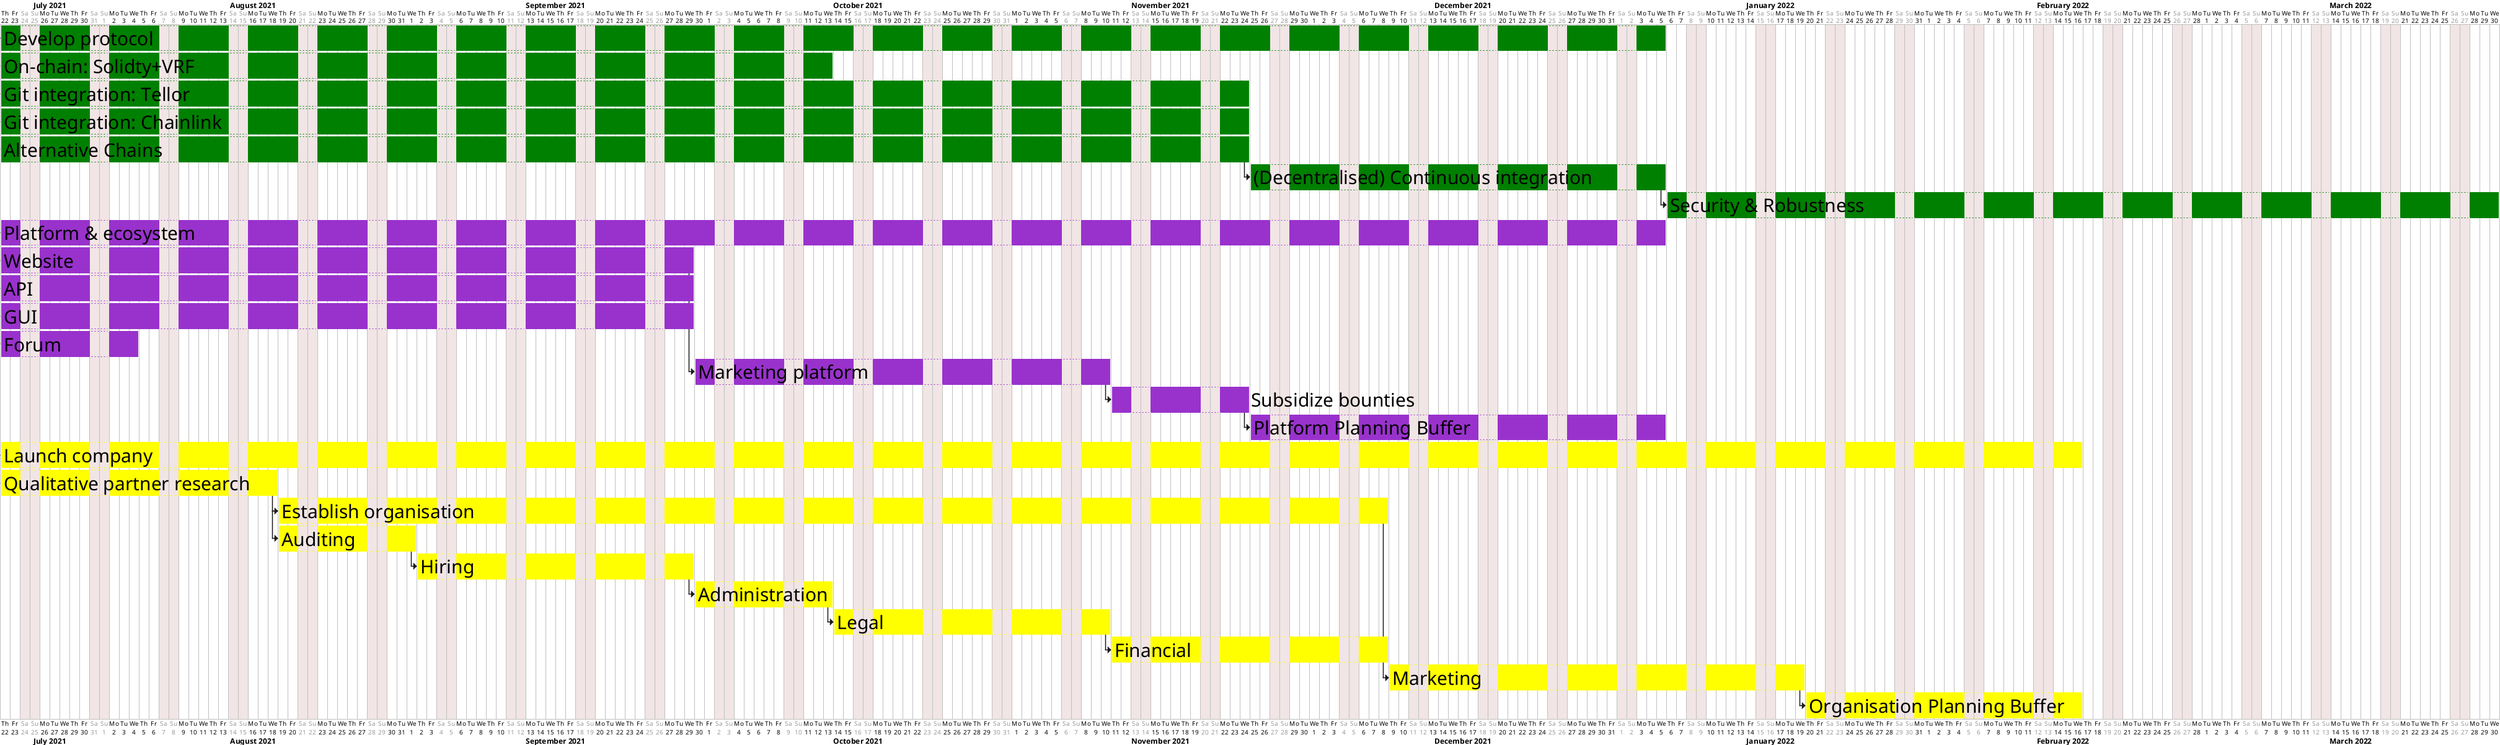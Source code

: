 @startgantt
project starts the 2021/07-22
saturday are closed
sunday are closed
skinparam classFontSize 100

[<size:30>Develop protocol] as [0] lasts 120 days
[<size:30>On-chain: Solidty+VRF] as [0_0] lasts 60 days
[<size:30>Git integration: Tellor] as [0_1] lasts 90 days
[<size:30>Git integration: Chainlink] as [0_2] lasts 90 days
[<size:30>Alternative Chains] as [0_3] lasts 90 days
[<size:30>(Decentralised) Continuous integration] as [0_2_0] lasts 30 days
[<size:30>Security & Robustness] as [0_2_1] lasts 60 days

[<size:30>Platform & ecosystem] as [1] lasts 120 days
[<size:30>Website] as [1_0] lasts 50 days
[<size:30>API] as [1_0_0] lasts 50 days
[<size:30>GUI] as [1_0_1] lasts 50 days
[<size:30>Forum] as [1_0_2] lasts 10 days
[<size:30>Marketing platform] as [1_1] lasts 30 days
[<size:30>Subsidize bounties] as [1_2] lasts 10 days
[<size:30>Platform Planning Buffer] as [1_3] lasts 30 days

[<size:30>Launch company] as [2] lasts 150 days
[<size:30>Qualitative partner research] as [2_0] lasts 20 days
[<size:30>Establish organisation] as [2_1] lasts 80 days
[<size:30>Auditing] as [2_1_0] lasts 10 days
[<size:30>Hiring] as [2_1_1] lasts 20 days
[<size:30>Administration] as [2_1_2] lasts 10 days
[<size:30>Legal] as [2_1_3] lasts 20 days
[<size:30>Financial] as [2_1_4] lasts 20 days
[<size:30>Marketing] as [2_2] lasts 30 days
[<size:30>Organisation Planning Buffer ] as [2_3] lasts 20 days

[0_0] starts at [0]'s start
[0_1] starts at [0]'s start
[0_2] starts at [0]'s start
[0_3] starts at [0]'s start
[0_2_0] starts at [0_3]'s end
[0_2_1] starts at [0_2_0]'s end
[1] starts at [0]'s start

[1_0] starts at [1]'s start
[1_1] starts at [1_0]'s end
[1_2] starts at [1_1]'s end
[1_3] starts at [1_2]'s end
[1_0_0] starts at [1_0]'s start
[1_0_1] starts at [0]'s start
[1_0_2] starts at [0]'s start
[2] starts at [0]'s start

[2_0] starts at [2]'s start
[2_1] starts at [2_0]'s end
[2_2] starts at [2_1]'s end
[2_3] starts at [2_2]'s end
[2_1_0] starts at [2_1]'s start
[2_1_1] starts at [2_1_0]'s end
[2_1_2] starts at [2_1_1]'s end
[2_1_3] starts at [2_1_2]'s end
[2_1_4] starts at [2_1_3]'s end

[0]  is colored in Green
[0_0]  is colored in Green
[0_1]  is colored in Green
[0_2]  is colored in Green
[0_3]  is colored in Green
[0_2_0]  is colored in Green
[0_2_1]  is colored in Green


[1]  is colored in DarkOrchid
[1_0]  is colored in DarkOrchid
[1_0_0]  is colored in DarkOrchid
[1_0_1]  is colored in DarkOrchid
[1_0_2]  is colored in DarkOrchid
[1_1]  is colored in DarkOrchid
[1_2]  is colored in DarkOrchid
[1_3]  is colored in DarkOrchid


[2]  is colored in Yellow
[2_0]  is colored in Yellow
[2_1]  is colored in Yellow
[2_1_0]  is colored in Yellow
[2_1_1]  is colored in Yellow
[2_1_2]  is colored in Yellow
[2_1_3]  is colored in Yellow
[2_1_4]  is colored in Yellow
[2_2]  is colored in Yellow
[2_3]  is colored in Yellow


'[Develop protocol]  takes: 120[days] equating to:960[hours] and costs: 0 per hour, yielding activity costs: 0 Euros.
'[On-chain: Solidty+VRF]  takes: 60[days] equating to:480[hours] and costs: 75 per hour, yielding activity costs: 36000 Euros.
'[Git integration: Tellor]  takes: 90[days] equating to:720[hours] and costs: 75 per hour, yielding activity costs: 54000 Euros.
'[Git integration: Chainlink]  takes: 90[days] equating to:720[hours] and costs: 75 per hour, yielding activity costs: 54000 Euros.
'[Alternative Chains]  takes: 90[days] equating to:720[hours] and costs: 75 per hour, yielding activity costs: 54000 Euros.
'[(Decentralised) Continuous integration]  takes: 30[days] equating to:240[hours] and costs: 75 per hour, yielding activity costs: 18000 Euros.
'[Security & Robustness]  takes: 60[days] equating to:480[hours] and costs: 75 per hour, yielding activity costs: 36000 Euros.


'[Platform & ecosystem]  takes: 120[days] equating to:960[hours] and costs: 40 per hour, yielding activity costs: 38400 Euros.
'[Website]  takes: 50[days] equating to:400[hours] and costs: 40 per hour, yielding activity costs: 16000 Euros.
'[API]  takes: 50[days] equating to:400[hours] and costs: 40 per hour, yielding activity costs: 16000 Euros.
'[GUI]  takes: 50[days] equating to:400[hours] and costs: 40 per hour, yielding activity costs: 16000 Euros.
'[Forum]  takes: 10[days] equating to:80[hours] and costs: 40 per hour, yielding activity costs: 3200 Euros.
'[Marketing platform]  takes: 30[days] equating to:240[hours] and costs: 40 per hour, yielding activity costs: 9600 Euros.
'[Subsidize bounties]  takes: 10[days] equating to:80[hours] and costs: 40 per hour, yielding activity costs: 3200 Euros.
'[Platform Planning Buffer]  takes: 30[days] equating to:240[hours] and costs: 40 per hour, yielding activity costs: 9600 Euros.


'[Launch company]  takes: 150[days] equating to:1200[hours] and costs: 35 per hour, yielding activity costs: 42000 Euros.
'[Qualitative partner research]  takes: 20[days] equating to:160[hours] and costs: 35 per hour, yielding activity costs: 5600 Euros.
'[Establish organisation]  takes: 80[days] equating to:640[hours] and costs: 35 per hour, yielding activity costs: 22400 Euros.
'[Auditing]  takes: 10[days] equating to:80[hours] and costs: 35 per hour, yielding activity costs: 2800 Euros.
'[Hiring]  takes: 20[days] equating to:160[hours] and costs: 35 per hour, yielding activity costs: 5600 Euros.
'[Administration]  takes: 10[days] equating to:80[hours] and costs: 35 per hour, yielding activity costs: 2800 Euros.
'[Legal]  takes: 20[days] equating to:160[hours] and costs: 35 per hour, yielding activity costs: 5600 Euros.
'[Financial]  takes: 20[days] equating to:160[hours] and costs: 35 per hour, yielding activity costs: 5600 Euros.
'[Marketing]  takes: 30[days] equating to:240[hours] and costs: 35 per hour, yielding activity costs: 8400 Euros.
'[Organisation Planning Buffer ]  takes: 20[days] equating to:160[hours] and costs: 35 per hour, yielding activity costs: 5600 Euros.

@endgantt
